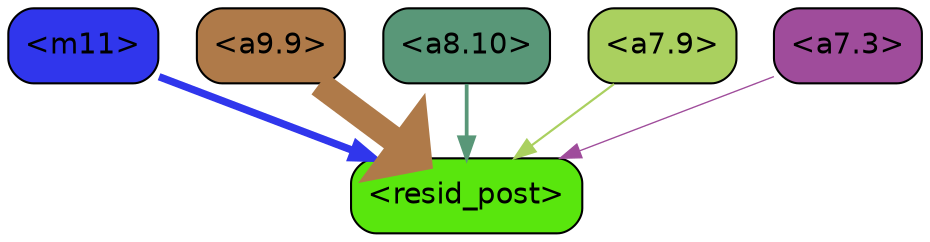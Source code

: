 strict digraph "" {
	graph [bgcolor=transparent,
		layout=dot,
		overlap=false,
		splines=true
	];
	"<m11>"	[color=black,
		fillcolor="#3036ec",
		fontname=Helvetica,
		shape=box,
		style="filled, rounded"];
	"<resid_post>"	[color=black,
		fillcolor="#59e60d",
		fontname=Helvetica,
		shape=box,
		style="filled, rounded"];
	"<m11>" -> "<resid_post>"	[color="#3036ec",
		penwidth=3.564229369163513];
	"<a9.9>"	[color=black,
		fillcolor="#af7a49",
		fontname=Helvetica,
		shape=box,
		style="filled, rounded"];
	"<a9.9>" -> "<resid_post>"	[color="#af7a49",
		penwidth=12.493714332580566];
	"<a8.10>"	[color=black,
		fillcolor="#599778",
		fontname=Helvetica,
		shape=box,
		style="filled, rounded"];
	"<a8.10>" -> "<resid_post>"	[color="#599778",
		penwidth=1.7969894409179688];
	"<a7.9>"	[color=black,
		fillcolor="#aad05f",
		fontname=Helvetica,
		shape=box,
		style="filled, rounded"];
	"<a7.9>" -> "<resid_post>"	[color="#aad05f",
		penwidth=1.061915397644043];
	"<a7.3>"	[color=black,
		fillcolor="#9f4c9b",
		fontname=Helvetica,
		shape=box,
		style="filled, rounded"];
	"<a7.3>" -> "<resid_post>"	[color="#9f4c9b",
		penwidth=0.6493911743164062];
}
